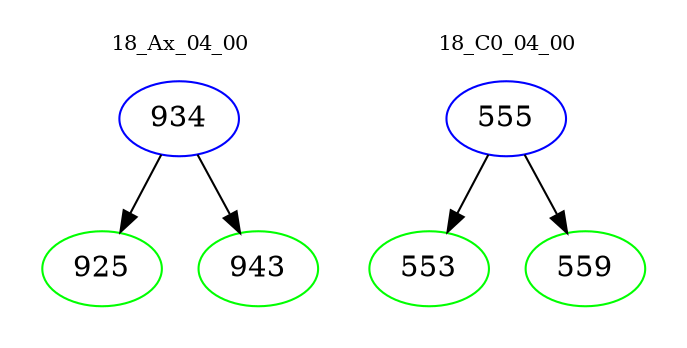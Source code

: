 digraph{
subgraph cluster_0 {
color = white
label = "18_Ax_04_00";
fontsize=10;
T0_934 [label="934", color="blue"]
T0_934 -> T0_925 [color="black"]
T0_925 [label="925", color="green"]
T0_934 -> T0_943 [color="black"]
T0_943 [label="943", color="green"]
}
subgraph cluster_1 {
color = white
label = "18_C0_04_00";
fontsize=10;
T1_555 [label="555", color="blue"]
T1_555 -> T1_553 [color="black"]
T1_553 [label="553", color="green"]
T1_555 -> T1_559 [color="black"]
T1_559 [label="559", color="green"]
}
}
